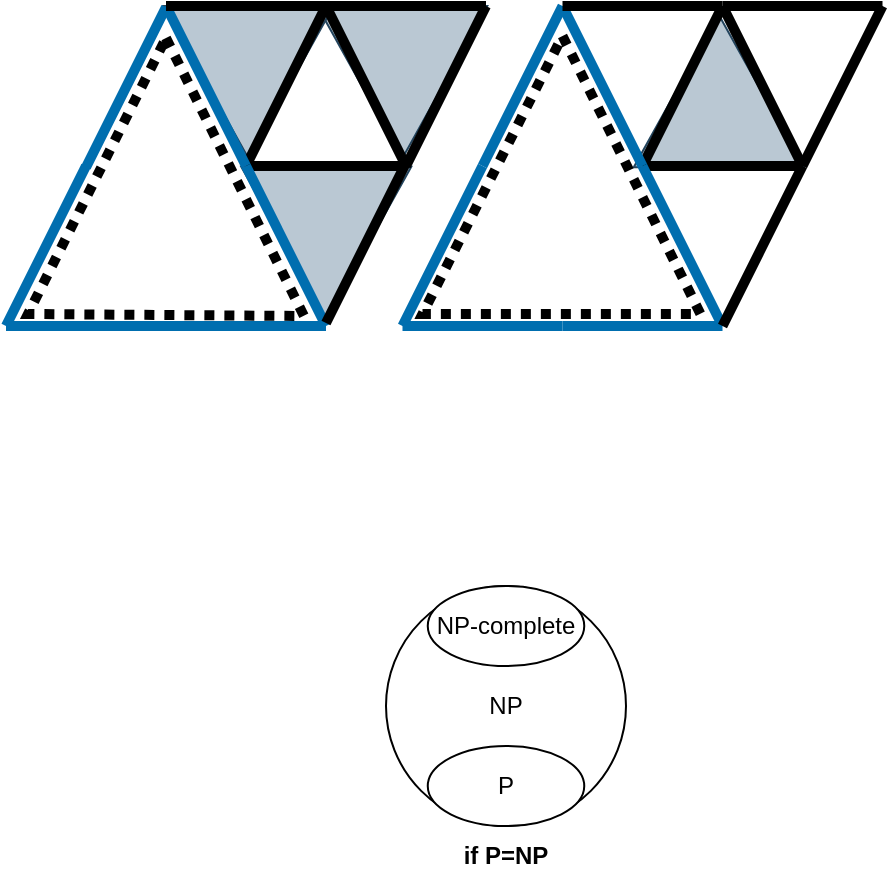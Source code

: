 <mxfile version="20.8.16" type="device"><diagram name="Page-1" id="f3Ew_pOKyJZZo5iFO0tc"><mxGraphModel dx="472" dy="778" grid="1" gridSize="10" guides="1" tooltips="1" connect="1" arrows="1" fold="1" page="1" pageScale="1" pageWidth="827" pageHeight="1169" math="0" shadow="0"><root><mxCell id="0"/><mxCell id="1" parent="0"/><mxCell id="b9czxn2Zqs5KM5mcM0Au-75" value="" style="triangle;whiteSpace=wrap;html=1;rotation=-90;fillColor=#bac8d3;strokeColor=#23445d;" vertex="1" parent="1"><mxGeometry x="518.25" y="400" width="76.25" height="85" as="geometry"/></mxCell><mxCell id="b9czxn2Zqs5KM5mcM0Au-65" value="" style="triangle;whiteSpace=wrap;html=1;rotation=90;fillColor=#bac8d3;strokeColor=#23445d;" vertex="1" parent="1"><mxGeometry x="322" y="476" width="76.25" height="85" as="geometry"/></mxCell><mxCell id="b9czxn2Zqs5KM5mcM0Au-64" value="" style="triangle;whiteSpace=wrap;html=1;rotation=90;fillColor=#bac8d3;strokeColor=#23445d;" vertex="1" parent="1"><mxGeometry x="360" y="395.63" width="76.25" height="85" as="geometry"/></mxCell><mxCell id="b9czxn2Zqs5KM5mcM0Au-63" value="" style="triangle;whiteSpace=wrap;html=1;rotation=90;fillColor=#bac8d3;strokeColor=#23445d;" vertex="1" parent="1"><mxGeometry x="283.13" y="395.63" width="76.25" height="85" as="geometry"/></mxCell><mxCell id="b9czxn2Zqs5KM5mcM0Au-15" value="" style="endArrow=none;html=1;rounded=0;strokeWidth=5;" edge="1" parent="1"><mxGeometry width="50" height="50" relative="1" as="geometry"><mxPoint x="320" y="480" as="sourcePoint"/><mxPoint x="360" y="400" as="targetPoint"/></mxGeometry></mxCell><mxCell id="b9czxn2Zqs5KM5mcM0Au-17" value="" style="endArrow=none;html=1;rounded=0;strokeWidth=5;" edge="1" parent="1"><mxGeometry width="50" height="50" relative="1" as="geometry"><mxPoint x="320" y="480" as="sourcePoint"/><mxPoint x="400" y="480" as="targetPoint"/></mxGeometry></mxCell><mxCell id="b9czxn2Zqs5KM5mcM0Au-3" value="" style="endArrow=none;html=1;rounded=0;strokeWidth=5;fillColor=#1ba1e2;strokeColor=#006EAF;" edge="1" parent="1"><mxGeometry width="50" height="50" relative="1" as="geometry"><mxPoint x="200" y="560" as="sourcePoint"/><mxPoint x="240" y="480" as="targetPoint"/></mxGeometry></mxCell><mxCell id="b9czxn2Zqs5KM5mcM0Au-5" value="" style="endArrow=none;html=1;rounded=0;strokeWidth=5;fillColor=#1ba1e2;strokeColor=#006EAF;" edge="1" parent="1"><mxGeometry width="50" height="50" relative="1" as="geometry"><mxPoint x="200" y="560" as="sourcePoint"/><mxPoint x="280" y="560" as="targetPoint"/></mxGeometry></mxCell><mxCell id="b9czxn2Zqs5KM5mcM0Au-7" value="" style="endArrow=none;html=1;rounded=0;strokeWidth=5;fillColor=#1ba1e2;strokeColor=#006EAF;" edge="1" parent="1"><mxGeometry width="50" height="50" relative="1" as="geometry"><mxPoint x="360" y="560" as="sourcePoint"/><mxPoint x="320" y="480" as="targetPoint"/></mxGeometry></mxCell><mxCell id="b9czxn2Zqs5KM5mcM0Au-8" value="" style="endArrow=none;html=1;rounded=0;strokeWidth=5;fillColor=#1ba1e2;strokeColor=#006EAF;" edge="1" parent="1"><mxGeometry width="50" height="50" relative="1" as="geometry"><mxPoint x="280" y="560" as="sourcePoint"/><mxPoint x="360" y="560" as="targetPoint"/></mxGeometry></mxCell><mxCell id="b9czxn2Zqs5KM5mcM0Au-9" value="" style="endArrow=none;html=1;rounded=0;strokeWidth=5;" edge="1" parent="1"><mxGeometry width="50" height="50" relative="1" as="geometry"><mxPoint x="360" y="558.5" as="sourcePoint"/><mxPoint x="400" y="478.5" as="targetPoint"/></mxGeometry></mxCell><mxCell id="b9czxn2Zqs5KM5mcM0Au-12" value="" style="endArrow=none;html=1;rounded=0;strokeWidth=5;fillColor=#1ba1e2;strokeColor=#006EAF;" edge="1" parent="1"><mxGeometry width="50" height="50" relative="1" as="geometry"><mxPoint x="240" y="480.63" as="sourcePoint"/><mxPoint x="280" y="400.63" as="targetPoint"/></mxGeometry></mxCell><mxCell id="b9czxn2Zqs5KM5mcM0Au-13" value="" style="endArrow=none;html=1;rounded=0;strokeWidth=5;fillColor=#1ba1e2;strokeColor=#006EAF;" edge="1" parent="1"><mxGeometry width="50" height="50" relative="1" as="geometry"><mxPoint x="320" y="480" as="sourcePoint"/><mxPoint x="280" y="400" as="targetPoint"/></mxGeometry></mxCell><mxCell id="b9czxn2Zqs5KM5mcM0Au-16" value="" style="endArrow=none;html=1;rounded=0;strokeWidth=5;" edge="1" parent="1"><mxGeometry width="50" height="50" relative="1" as="geometry"><mxPoint x="400" y="480" as="sourcePoint"/><mxPoint x="360" y="400" as="targetPoint"/></mxGeometry></mxCell><mxCell id="b9czxn2Zqs5KM5mcM0Au-18" value="" style="endArrow=none;html=1;rounded=0;strokeWidth=5;" edge="1" parent="1"><mxGeometry width="50" height="50" relative="1" as="geometry"><mxPoint x="400" y="480" as="sourcePoint"/><mxPoint x="440" y="400" as="targetPoint"/></mxGeometry></mxCell><mxCell id="b9czxn2Zqs5KM5mcM0Au-20" value="" style="endArrow=none;html=1;rounded=0;strokeWidth=5;" edge="1" parent="1"><mxGeometry width="50" height="50" relative="1" as="geometry"><mxPoint x="280" y="400" as="sourcePoint"/><mxPoint x="360" y="400" as="targetPoint"/></mxGeometry></mxCell><mxCell id="b9czxn2Zqs5KM5mcM0Au-21" value="" style="endArrow=none;html=1;rounded=0;strokeWidth=5;" edge="1" parent="1"><mxGeometry width="50" height="50" relative="1" as="geometry"><mxPoint x="360" y="400" as="sourcePoint"/><mxPoint x="440" y="400" as="targetPoint"/></mxGeometry></mxCell><mxCell id="b9czxn2Zqs5KM5mcM0Au-47" value="" style="endArrow=none;html=1;rounded=0;strokeWidth=5;" edge="1" parent="1"><mxGeometry width="50" height="50" relative="1" as="geometry"><mxPoint x="518.25" y="480" as="sourcePoint"/><mxPoint x="558.25" y="400" as="targetPoint"/></mxGeometry></mxCell><mxCell id="b9czxn2Zqs5KM5mcM0Au-48" value="" style="endArrow=none;html=1;rounded=0;strokeWidth=5;" edge="1" parent="1"><mxGeometry width="50" height="50" relative="1" as="geometry"><mxPoint x="518.25" y="480" as="sourcePoint"/><mxPoint x="598.25" y="480" as="targetPoint"/></mxGeometry></mxCell><mxCell id="b9czxn2Zqs5KM5mcM0Au-49" value="" style="endArrow=none;html=1;rounded=0;strokeWidth=5;fillColor=#1ba1e2;strokeColor=#006EAF;" edge="1" parent="1"><mxGeometry width="50" height="50" relative="1" as="geometry"><mxPoint x="398.25" y="560" as="sourcePoint"/><mxPoint x="438.25" y="480" as="targetPoint"/></mxGeometry></mxCell><mxCell id="b9czxn2Zqs5KM5mcM0Au-51" value="" style="endArrow=none;html=1;rounded=0;strokeWidth=5;fillColor=#1ba1e2;strokeColor=#006EAF;" edge="1" parent="1"><mxGeometry width="50" height="50" relative="1" as="geometry"><mxPoint x="398.25" y="560" as="sourcePoint"/><mxPoint x="478.25" y="560" as="targetPoint"/></mxGeometry></mxCell><mxCell id="b9czxn2Zqs5KM5mcM0Au-53" value="" style="endArrow=none;html=1;rounded=0;strokeWidth=5;fillColor=#1ba1e2;strokeColor=#006EAF;" edge="1" parent="1"><mxGeometry width="50" height="50" relative="1" as="geometry"><mxPoint x="558.25" y="560" as="sourcePoint"/><mxPoint x="518.25" y="480" as="targetPoint"/></mxGeometry></mxCell><mxCell id="b9czxn2Zqs5KM5mcM0Au-54" value="" style="endArrow=none;html=1;rounded=0;strokeWidth=5;fillColor=#1ba1e2;strokeColor=#006EAF;" edge="1" parent="1"><mxGeometry width="50" height="50" relative="1" as="geometry"><mxPoint x="478.25" y="560" as="sourcePoint"/><mxPoint x="558.25" y="560" as="targetPoint"/></mxGeometry></mxCell><mxCell id="b9czxn2Zqs5KM5mcM0Au-55" value="" style="endArrow=none;html=1;rounded=0;strokeWidth=5;" edge="1" parent="1"><mxGeometry width="50" height="50" relative="1" as="geometry"><mxPoint x="558.25" y="560" as="sourcePoint"/><mxPoint x="598.25" y="480" as="targetPoint"/></mxGeometry></mxCell><mxCell id="b9czxn2Zqs5KM5mcM0Au-56" value="" style="endArrow=none;html=1;rounded=0;strokeWidth=5;fillColor=#1ba1e2;strokeColor=#006EAF;" edge="1" parent="1"><mxGeometry width="50" height="50" relative="1" as="geometry"><mxPoint x="438.25" y="480" as="sourcePoint"/><mxPoint x="478.25" y="400" as="targetPoint"/></mxGeometry></mxCell><mxCell id="b9czxn2Zqs5KM5mcM0Au-57" value="" style="endArrow=none;html=1;rounded=0;strokeWidth=5;fillColor=#1ba1e2;strokeColor=#006EAF;" edge="1" parent="1"><mxGeometry width="50" height="50" relative="1" as="geometry"><mxPoint x="518.25" y="480" as="sourcePoint"/><mxPoint x="478.25" y="400" as="targetPoint"/></mxGeometry></mxCell><mxCell id="b9czxn2Zqs5KM5mcM0Au-59" value="" style="endArrow=none;html=1;rounded=0;strokeWidth=5;" edge="1" parent="1"><mxGeometry width="50" height="50" relative="1" as="geometry"><mxPoint x="598.25" y="480" as="sourcePoint"/><mxPoint x="558.25" y="400" as="targetPoint"/></mxGeometry></mxCell><mxCell id="b9czxn2Zqs5KM5mcM0Au-60" value="" style="endArrow=none;html=1;rounded=0;strokeWidth=5;" edge="1" parent="1"><mxGeometry width="50" height="50" relative="1" as="geometry"><mxPoint x="598.25" y="480" as="sourcePoint"/><mxPoint x="638.25" y="400" as="targetPoint"/></mxGeometry></mxCell><mxCell id="b9czxn2Zqs5KM5mcM0Au-61" value="" style="endArrow=none;html=1;rounded=0;strokeWidth=5;" edge="1" parent="1"><mxGeometry width="50" height="50" relative="1" as="geometry"><mxPoint x="478.25" y="400" as="sourcePoint"/><mxPoint x="558.25" y="400" as="targetPoint"/></mxGeometry></mxCell><mxCell id="b9czxn2Zqs5KM5mcM0Au-62" value="" style="endArrow=none;html=1;rounded=0;strokeWidth=5;" edge="1" parent="1"><mxGeometry width="50" height="50" relative="1" as="geometry"><mxPoint x="558.25" y="400" as="sourcePoint"/><mxPoint x="638.25" y="400" as="targetPoint"/></mxGeometry></mxCell><mxCell id="b9czxn2Zqs5KM5mcM0Au-70" value="" style="endArrow=none;dashed=1;html=1;dashPattern=1 1;strokeWidth=5;rounded=0;strokeColor=#000000;" edge="1" parent="1"><mxGeometry width="50" height="50" relative="1" as="geometry"><mxPoint x="280" y="416" as="sourcePoint"/><mxPoint x="280" y="416" as="targetPoint"/><Array as="points"><mxPoint x="349" y="555"/><mxPoint x="211" y="554"/></Array></mxGeometry></mxCell><mxCell id="b9czxn2Zqs5KM5mcM0Au-74" value="" style="endArrow=none;dashed=1;html=1;dashPattern=1 1;strokeWidth=5;rounded=0;strokeColor=#000000;" edge="1" parent="1"><mxGeometry width="50" height="50" relative="1" as="geometry"><mxPoint x="478.25" y="415" as="sourcePoint"/><mxPoint x="478.25" y="415" as="targetPoint"/><Array as="points"><mxPoint x="547.25" y="554"/><mxPoint x="408.25" y="554"/></Array></mxGeometry></mxCell><mxCell id="b9czxn2Zqs5KM5mcM0Au-76" value="NP" style="ellipse;whiteSpace=wrap;html=1;aspect=fixed;align=center;" vertex="1" parent="1"><mxGeometry x="390" y="690" width="120" height="120" as="geometry"/></mxCell><mxCell id="b9czxn2Zqs5KM5mcM0Au-78" value="P" style="ellipse;whiteSpace=wrap;html=1;" vertex="1" parent="1"><mxGeometry x="410.88" y="770" width="78.25" height="40" as="geometry"/></mxCell><mxCell id="b9czxn2Zqs5KM5mcM0Au-79" value="NP-complete" style="ellipse;whiteSpace=wrap;html=1;" vertex="1" parent="1"><mxGeometry x="410.88" y="690" width="78.25" height="40" as="geometry"/></mxCell><mxCell id="b9czxn2Zqs5KM5mcM0Au-85" value="&lt;b&gt;if P=NP&lt;/b&gt;" style="text;html=1;strokeColor=none;fillColor=none;align=center;verticalAlign=middle;whiteSpace=wrap;rounded=0;" vertex="1" parent="1"><mxGeometry x="420" y="810" width="60" height="30" as="geometry"/></mxCell></root></mxGraphModel></diagram></mxfile>